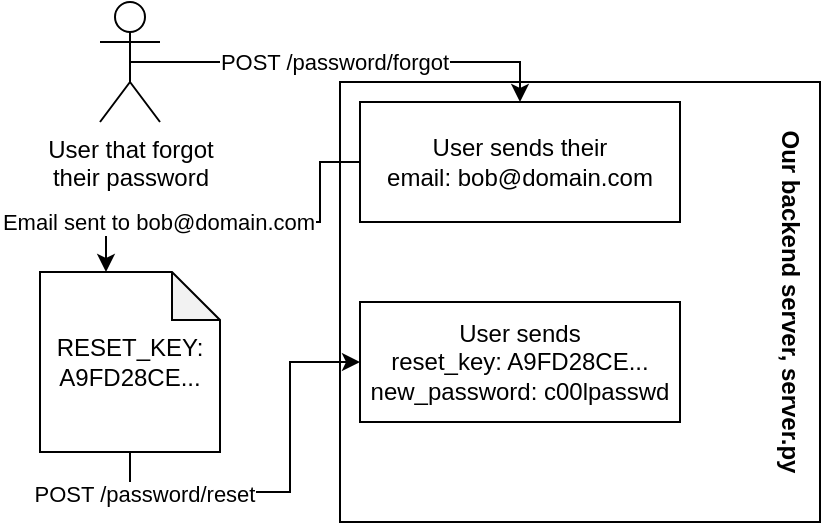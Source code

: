 <mxfile version="15.6.8" type="device"><diagram id="1UD4LOY98BpT4cltntik" name="Page-1"><mxGraphModel dx="668" dy="437" grid="1" gridSize="10" guides="1" tooltips="1" connect="1" arrows="1" fold="1" page="1" pageScale="1" pageWidth="850" pageHeight="1100" math="0" shadow="0"><root><mxCell id="0"/><mxCell id="1" parent="0"/><mxCell id="OGv58_bMk-ag1ecu-av4-15" value="" style="rounded=0;whiteSpace=wrap;html=1;" vertex="1" parent="1"><mxGeometry x="260" y="270" width="240" height="220" as="geometry"/></mxCell><mxCell id="OGv58_bMk-ag1ecu-av4-7" style="edgeStyle=orthogonalEdgeStyle;rounded=0;orthogonalLoop=1;jettySize=auto;html=1;exitX=0.5;exitY=0.5;exitDx=0;exitDy=0;exitPerimeter=0;entryX=0.5;entryY=0;entryDx=0;entryDy=0;" edge="1" parent="1" source="OGv58_bMk-ag1ecu-av4-1" target="OGv58_bMk-ag1ecu-av4-6"><mxGeometry relative="1" as="geometry"/></mxCell><mxCell id="OGv58_bMk-ag1ecu-av4-8" value="POST /password/forgot" style="edgeLabel;html=1;align=center;verticalAlign=middle;resizable=0;points=[];" vertex="1" connectable="0" parent="OGv58_bMk-ag1ecu-av4-7"><mxGeometry x="-0.051" relative="1" as="geometry"><mxPoint as="offset"/></mxGeometry></mxCell><mxCell id="OGv58_bMk-ag1ecu-av4-1" value="User that forgot&lt;br&gt;their password" style="shape=umlActor;verticalLabelPosition=bottom;verticalAlign=top;html=1;outlineConnect=0;" vertex="1" parent="1"><mxGeometry x="140" y="230" width="30" height="60" as="geometry"/></mxCell><mxCell id="OGv58_bMk-ag1ecu-av4-13" style="edgeStyle=orthogonalEdgeStyle;rounded=0;orthogonalLoop=1;jettySize=auto;html=1;exitX=0;exitY=0.5;exitDx=0;exitDy=0;entryX=0;entryY=0;entryDx=33;entryDy=0;entryPerimeter=0;" edge="1" parent="1" source="OGv58_bMk-ag1ecu-av4-6" target="OGv58_bMk-ag1ecu-av4-10"><mxGeometry relative="1" as="geometry"><Array as="points"><mxPoint x="250" y="310"/><mxPoint x="250" y="340"/><mxPoint x="143" y="340"/></Array></mxGeometry></mxCell><mxCell id="OGv58_bMk-ag1ecu-av4-14" value="Email sent to bob@domain.com" style="edgeLabel;html=1;align=center;verticalAlign=middle;resizable=0;points=[];" vertex="1" connectable="0" parent="OGv58_bMk-ag1ecu-av4-13"><mxGeometry x="0.447" relative="1" as="geometry"><mxPoint as="offset"/></mxGeometry></mxCell><mxCell id="OGv58_bMk-ag1ecu-av4-6" value="User sends their&lt;br&gt;email: bob@domain.com" style="rounded=0;whiteSpace=wrap;html=1;" vertex="1" parent="1"><mxGeometry x="270" y="280" width="160" height="60" as="geometry"/></mxCell><mxCell id="OGv58_bMk-ag1ecu-av4-9" value="User sends&lt;br&gt;reset_key: A9FD28CE...&lt;br&gt;new_password: c00lpasswd" style="rounded=0;whiteSpace=wrap;html=1;" vertex="1" parent="1"><mxGeometry x="270" y="380" width="160" height="60" as="geometry"/></mxCell><mxCell id="OGv58_bMk-ag1ecu-av4-18" style="edgeStyle=orthogonalEdgeStyle;rounded=0;orthogonalLoop=1;jettySize=auto;html=1;exitX=0.5;exitY=1;exitDx=0;exitDy=0;exitPerimeter=0;entryX=0;entryY=0.5;entryDx=0;entryDy=0;" edge="1" parent="1" source="OGv58_bMk-ag1ecu-av4-10" target="OGv58_bMk-ag1ecu-av4-9"><mxGeometry relative="1" as="geometry"/></mxCell><mxCell id="OGv58_bMk-ag1ecu-av4-19" value="POST /password/reset" style="edgeLabel;html=1;align=center;verticalAlign=middle;resizable=0;points=[];" vertex="1" connectable="0" parent="OGv58_bMk-ag1ecu-av4-18"><mxGeometry x="-0.736" y="-1" relative="1" as="geometry"><mxPoint as="offset"/></mxGeometry></mxCell><mxCell id="OGv58_bMk-ag1ecu-av4-10" value="RESET_KEY:&lt;br&gt;A9FD28CE..." style="shape=note;whiteSpace=wrap;html=1;backgroundOutline=1;darkOpacity=0.05;size=24;" vertex="1" parent="1"><mxGeometry x="110" y="365" width="90" height="90" as="geometry"/></mxCell><mxCell id="OGv58_bMk-ag1ecu-av4-16" value="&lt;b&gt;Our backend server, server.py&lt;/b&gt;" style="text;html=1;strokeColor=none;fillColor=none;align=center;verticalAlign=middle;whiteSpace=wrap;rounded=0;rotation=90;" vertex="1" parent="1"><mxGeometry x="380" y="365" width="210" height="30" as="geometry"/></mxCell></root></mxGraphModel></diagram></mxfile>